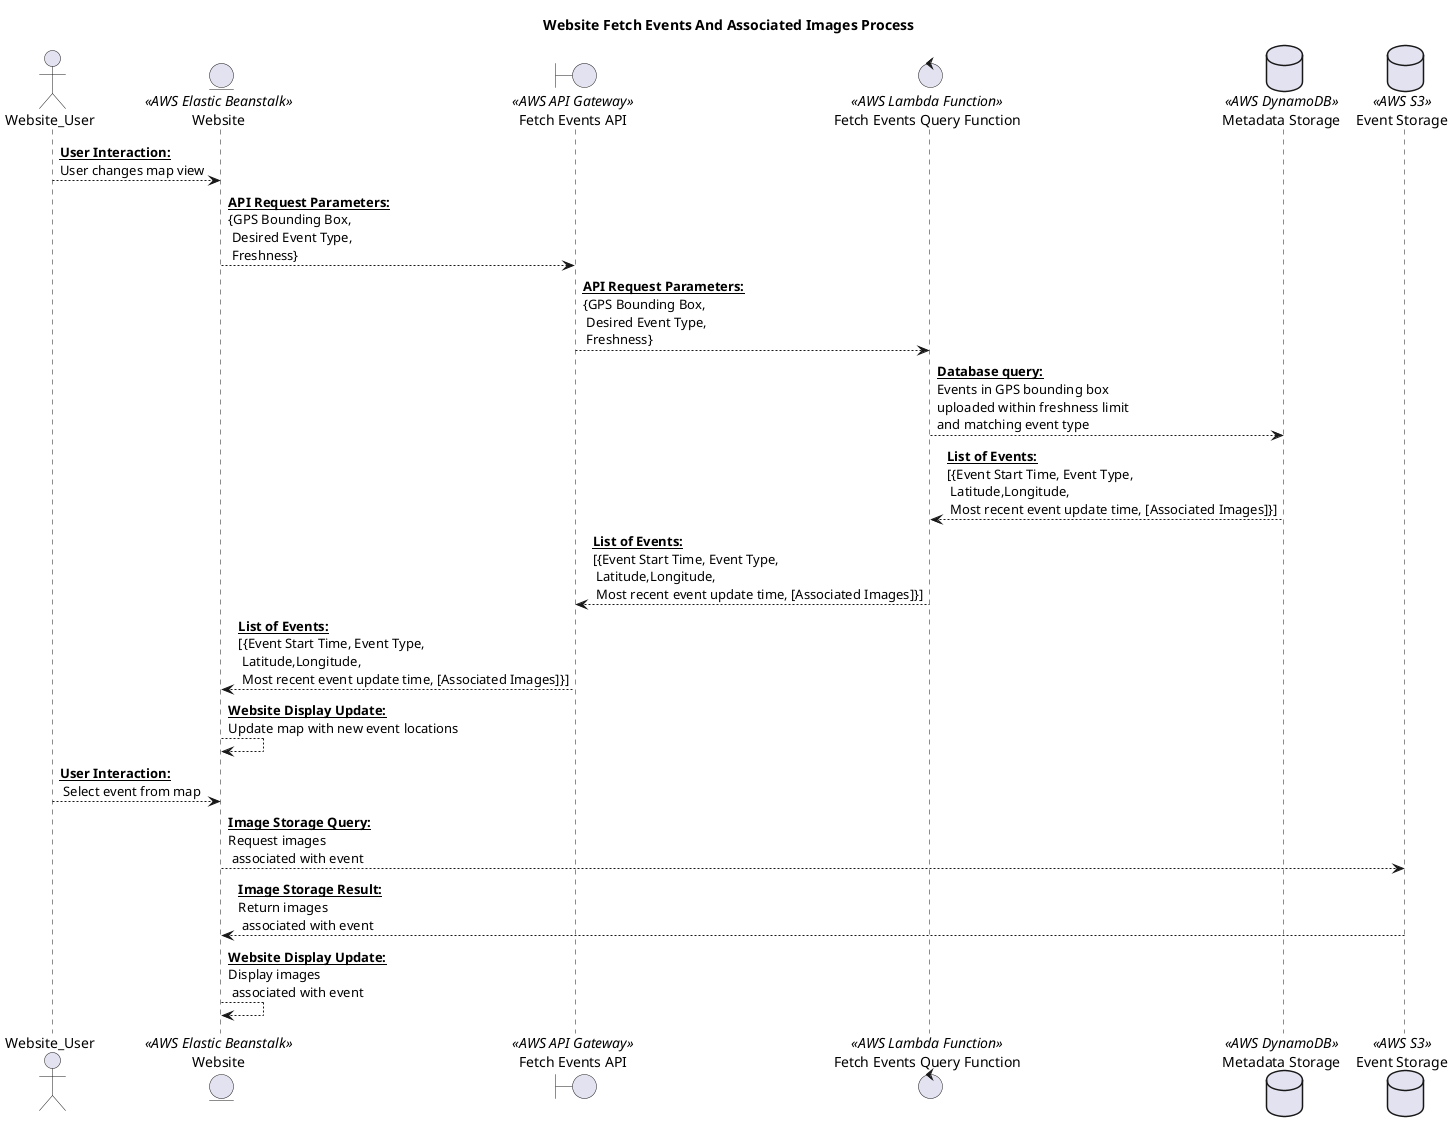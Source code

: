@startuml
title Website Fetch Events And Associated Images Process

actor       Website_User
entity      "Website" as Dashcam_Event_Browsing_Website << AWS Elastic Beanstalk>>
boundary    "Fetch Events API" as Event_Fetch_API << AWS API Gateway >>
control     "Fetch Events Query Function" as Lambda_Fetch_Function << AWS Lambda Function >>
database    "Metadata Storage" as AWS_DynamoDB << AWS DynamoDB >>
database    "Event Storage" as AWS_S3 << AWS S3 >>

Website_User --> Dashcam_Event_Browsing_Website: __**User Interaction:**__\nUser changes map view
Dashcam_Event_Browsing_Website --> Event_Fetch_API: __**API Request Parameters:**__\n{GPS Bounding Box,\n Desired Event Type,\n Freshness}
Event_Fetch_API --> Lambda_Fetch_Function:  __**API Request Parameters:**__\n{GPS Bounding Box,\n Desired Event Type,\n Freshness}
Lambda_Fetch_Function --> AWS_DynamoDB: __**Database query:**__\nEvents in GPS bounding box\nuploaded within freshness limit\nand matching event type
AWS_DynamoDB --> Lambda_Fetch_Function: __**List of Events:**__\n[{Event Start Time, Event Type,\n Latitude,Longitude,\n Most recent event update time, [Associated Images]}]
Lambda_Fetch_Function --> Event_Fetch_API: __**List of Events:**__\n[{Event Start Time, Event Type,\n Latitude,Longitude,\n Most recent event update time, [Associated Images]}]
Event_Fetch_API --> Dashcam_Event_Browsing_Website: __**List of Events:**__\n[{Event Start Time, Event Type,\n Latitude,Longitude,\n Most recent event update time, [Associated Images]}]
Dashcam_Event_Browsing_Website --> Dashcam_Event_Browsing_Website: __**Website Display Update:**__\nUpdate map with new event locations
Website_User --> Dashcam_Event_Browsing_Website: __**User Interaction:**__\n Select event from map
Dashcam_Event_Browsing_Website --> AWS_S3: __**Image Storage Query:**__\nRequest images\n associated with event
AWS_S3 --> Dashcam_Event_Browsing_Website: __**Image Storage Result:**__\nReturn images\n associated with event
Dashcam_Event_Browsing_Website --> Dashcam_Event_Browsing_Website: __**Website Display Update:**__\nDisplay images\n associated with event

@enduml